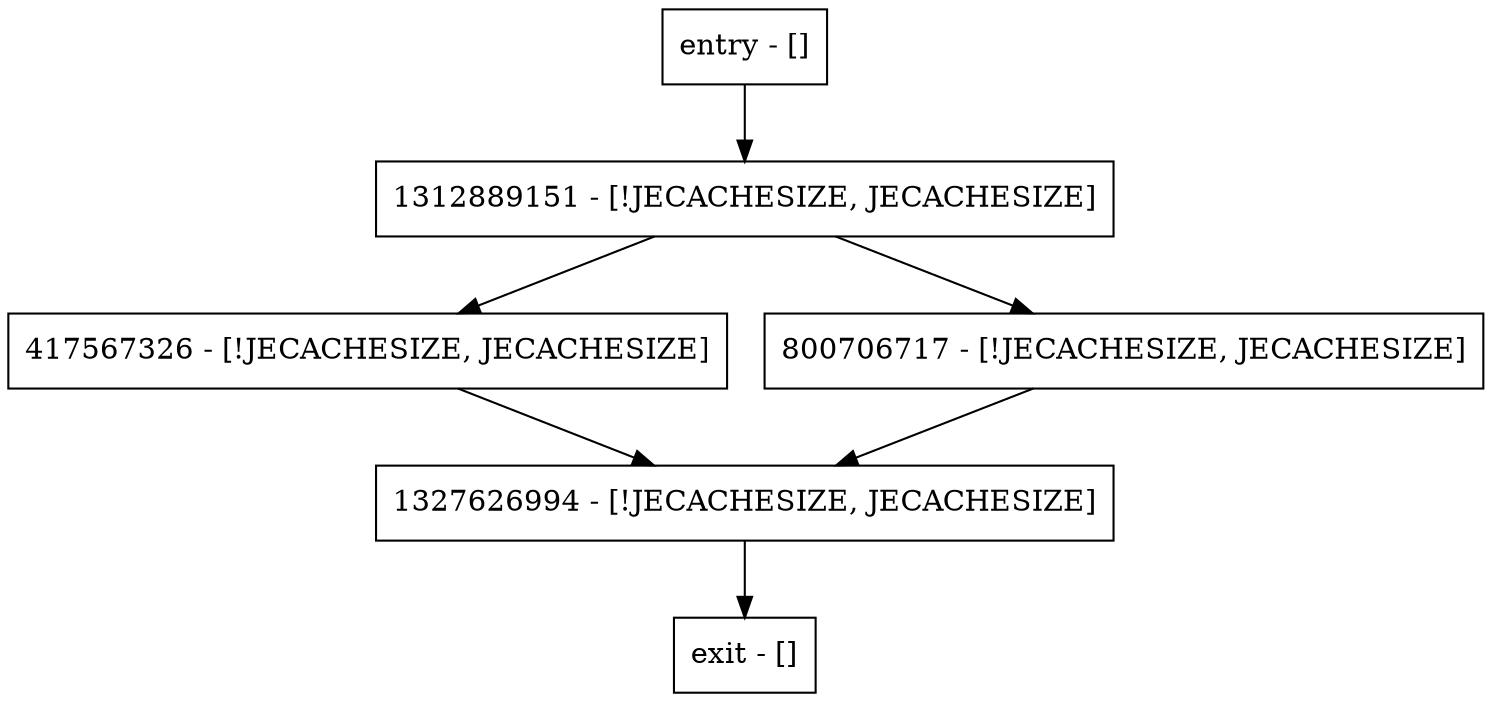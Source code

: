 digraph makeTimeoutException {
node [shape=record];
1327626994 [label="1327626994 - [!JECACHESIZE, JECACHESIZE]"];
entry [label="entry - []"];
exit [label="exit - []"];
417567326 [label="417567326 - [!JECACHESIZE, JECACHESIZE]"];
1312889151 [label="1312889151 - [!JECACHESIZE, JECACHESIZE]"];
800706717 [label="800706717 - [!JECACHESIZE, JECACHESIZE]"];
entry;
exit;
1327626994 -> exit;
entry -> 1312889151;
417567326 -> 1327626994;
1312889151 -> 417567326;
1312889151 -> 800706717;
800706717 -> 1327626994;
}
